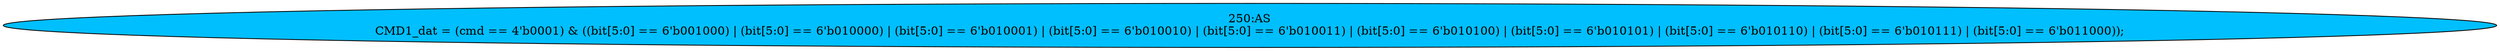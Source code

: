 strict digraph "" {
	node [label="\N"];
	"250:AS"	 [ast="<pyverilog.vparser.ast.Assign object at 0x7fe536c99590>",
		def_var="['CMD1_dat']",
		fillcolor=deepskyblue,
		label="250:AS
CMD1_dat = (cmd == 4'b0001) & ((bit[5:0] == 6'b001000) | (bit[5:0] == 6'b010000) | (bit[5:0] == 6'b010001) | (bit[5:0] == \
6'b010010) | (bit[5:0] == 6'b010011) | (bit[5:0] == 6'b010100) | (bit[5:0] == 6'b010101) | (bit[5:0] == 6'b010110) | (bit[5:0] == \
6'b010111) | (bit[5:0] == 6'b011000));",
		statements="[]",
		style=filled,
		typ=Assign,
		use_var="['cmd', 'bit', 'bit', 'bit', 'bit', 'bit', 'bit', 'bit', 'bit', 'bit', 'bit']"];
}
